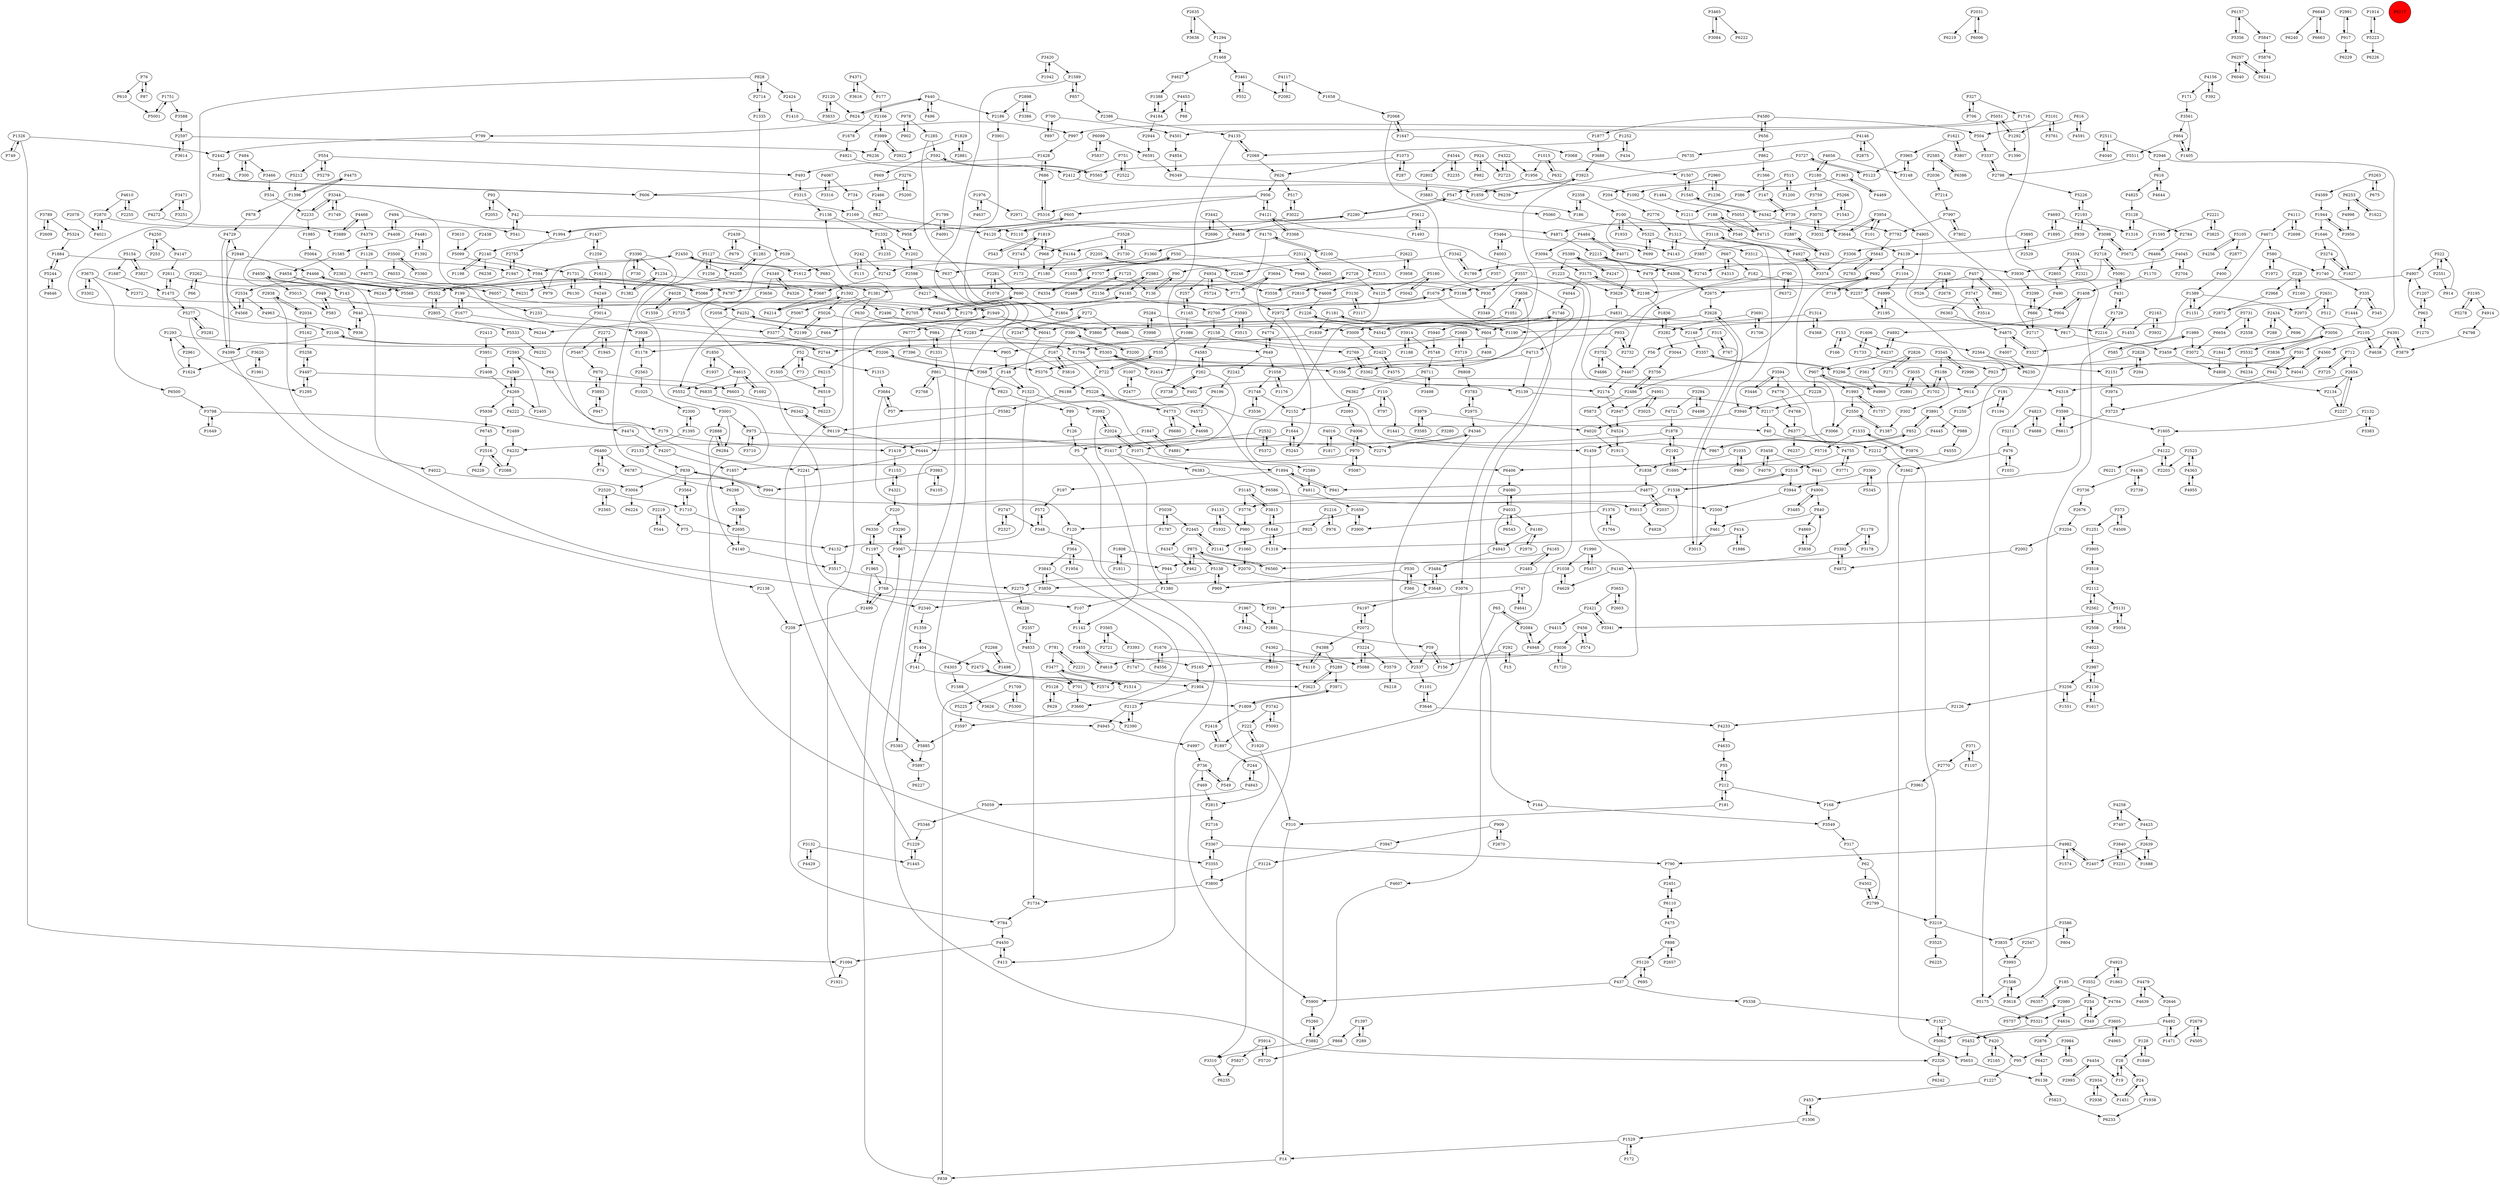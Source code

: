 digraph {
	P1428 -> P493
	P4445 -> P2212
	P2442 -> P3402
	P968 -> P1180
	P4877 -> P2037
	P1505 -> P6519
	P2072 -> P4197
	P2358 -> P100
	P1687 -> P1475
	P3761 -> P3101
	P1709 -> P5300
	P185 -> P6357
	P1007 -> P2477
	P4067 -> P734
	P4143 -> P1313
	P3992 -> P2024
	P2961 -> P1624
	P1559 -> P4028
	P504 -> P3337
	P89 -> P126
	P4466 -> P5066
	P5568 -> P4650
	P3175 -> P2198
	P1007 -> P402
	P839 -> P994
	P4450 -> P413
	P2609 -> P3789
	P1376 -> P1764
	P2523 -> P2203
	P4033 -> P4180
	P4197 -> P2072
	P2002 -> P4872
	P1252 -> P434
	P14 -> P838
	P768 -> P1197
	P4020 -> P1913
	P1436 -> P526
	P3974 -> P3723
	P2728 -> P4125
	P3648 -> P4197
	P2166 -> P3989
	P4140 -> P3517
	P2130 -> P2987
	P5062 -> P1527
	P4544 -> P2802
	P4222 -> P4474
	P2108 -> P4399
	P3302 -> P3675
	P534 -> P2233
	P1894 -> P197
	P335 -> P1444
	P4249 -> P3014
	P1993 -> P1757
	P2669 -> P1794
	P3464 -> P4003
	P1731 -> P6130
	P1809 -> P2418
	P420 -> P2165
	P2993 -> P4454
	P5087 -> P970
	P3465 -> P3084
	P1404 -> P141
	P4715 -> P188
	P4117 -> P1658
	P1897 -> P2418
	P2072 -> P3224
	P6298 -> P3380
	P790 -> P2451
	P1877 -> P3688
	P457 -> P3747
	P827 -> P2466
	P5827 -> P6235
	P594 -> P6243
	P2031 -> P6219
	P2423 -> P5376
	P2888 -> P6284
	P4875 -> P4007
	P4823 -> P3211
	P1605 -> P4122
	P4755 -> P3771
	P1397 -> P289
	P3594 -> P3446
	P1878 -> P2192
	P3274 -> P1627
	P4349 -> P4326
	P768 -> P2499
	P4501 -> P4854
	P686 -> P5316
	P1710 -> P2695
	P327 -> P1716
	P5131 -> P5054
	P4650 -> P5568
	P2203 -> P4122
	P979 -> P2450
	P4997 -> P736
	P4203 -> P1283
	P6215 -> P6835
	P4637 -> P1976
	P6603 -> P6223
	P6363 -> P4875
	P4237 -> P907
	P4347 -> P462
	P6257 -> P6040
	P1622 -> P6253
	P1734 -> P784
	P1256 -> P4609
	P5716 -> P1695
	P526 -> P904
	P1360 -> P1612
	P220 -> P3290
	P4798 -> P3879
	P5533 -> P6232
	P3014 -> P4249
	P390 -> P167
	P2934 -> P1451
	P857 -> P2386
	P994 -> P839
	P592 -> P669
	P100 -> P1933
	P1058 -> P1748
	P2565 -> P2520
	P2946 -> P3459
	P2268 -> P1498
	P2340 -> P1359
	P2280 -> P547
	P3442 -> P4858
	P2450 -> P594
	P4474 -> P4207
	P1259 -> P1437
	P2231 -> P781
	P294 -> P2828
	P1725 -> P136
	P4524 -> P1913
	P3742 -> P5093
	P949 -> P583
	P4147 -> P2611
	P949 -> P1279
	P2739 -> P4436
	P640 -> P936
	P1397 -> P868
	P167 -> P40
	P6648 -> P6240
	P2445 -> P2141
	P1316 -> P3128
	P3312 -> P3930
	P630 -> P984
	P3455 -> P5165
	P6130 -> P1731
	P4363 -> P2523
	P1857 -> P6298
	P2520 -> P2565
	P3688 -> P3923
	P4492 -> P1471
	P3390 -> P5013
	P722 -> P6188
	P3251 -> P3471
	P357 -> P1679
	P3056 -> P5532
	P3101 -> P3761
	P1659 -> P3900
	P1748 -> P2152
	P3938 -> P1178
	P4773 -> P5228
	P541 -> P42
	P2551 -> P522
	P4634 -> P2876
	P4170 -> P2100
	P1234 -> P1382
	P302 -> P1387
	P930 -> P3349
	P15 -> P292
	P670 -> P6603
	P3984 -> P365
	P3124 -> P3800
	P3836 -> P3056
	P371 -> P2770
	P2123 -> P2390
	P469 -> P2815
	P1417 -> P1380
	P5066 -> P4466
	P3393 -> P1747
	P3593 -> P3515
	P6611 -> P3599
	P1382 -> P1234
	P2408 -> P4269
	P5059 -> P5346
	P3219 -> P3835
	P4475 -> P107
	P5552 -> P3355
	P768 -> P291
	P484 -> P300
	P3922 -> P3989
	P1405 -> P864
	P522 -> P4907
	P771 -> P2972
	P1292 -> P1390
	P90 -> P136
	P580 -> P1972
	P2424 -> P1410
	P288 -> P2434
	P712 -> P3725
	P390 -> P3200
	P7214 -> P7997
	P1107 -> P371
	P291 -> P2681
	P4388 -> P4110
	P3001 -> P6284
	P1617 -> P2130
	P2469 -> P1725
	P4755 -> P2518
	P1094 -> P1921
	P2511 -> P2946
	P1390 -> P5051
	P669 -> P2466
	P3044 -> P3756
	P6215 -> P6519
	P6835 -> P6342
	P5105 -> P4256
	P3001 -> P2888
	P5015 -> P583
	P2611 -> P1475
	P1178 -> P2563
	P4185 -> P2700
	P3586 -> P3835
	P515 -> P1200
	P624 -> P440
	P924 -> P2723
	P2747 -> P348
	P958 -> P1202
	P4572 -> P4698
	P90 -> P4787
	P5154 -> P3827
	P2105 -> P591
	P3882 -> P5260
	P2888 -> P4140
	P366 -> P530
	P1533 -> P5716
	P191 -> P1250
	P2875 -> P4146
	P5064 -> P2363
	P153 -> P166
	P2451 -> P6110
	P4346 -> P2537
	P3710 -> P975
	P4945 -> P4997
	P1985 -> P5064
	P1895 -> P4693
	P909 -> P2670
	P6591 -> P6349
	P2654 -> P2227
	P3035 -> P2891
	P2805 -> P5533
	P3098 -> P2718
	P695 -> P5120
	P4892 -> P4237
	P3989 -> P6236
	P335 -> P345
	P7997 -> P7792
	P1073 -> P287
	P3833 -> P2120
	P2876 -> P6427
	P3594 -> P4776
	P3471 -> P4272
	P616 -> P4825
	P5731 -> P2558
	P2215 -> P4308
	P5 -> P310
	P840 -> P4869
	P1847 -> P4881
	P5175 -> P5321
	P6110 -> P2451
	P4774 -> P649
	P3771 -> P4755
	P3840 -> P3231
	P2034 -> P2938
	P3219 -> P3525
	P2718 -> P2675
	P4871 -> P2215
	P2216 -> P1729
	P197 -> P572
	P1990 -> P1038
	P3256 -> P1551
	P1388 -> P4184
	P414 -> P1886
	P2972 -> P1459
	P4122 -> P2203
	P1748 -> P3536
	P1649 -> P3798
	P1949 -> P6041
	P7997 -> P7802
	P4982 -> P2407
	P690 -> P1804
	P1252 -> P2069
	P2551 -> P914
	P6383 -> P6586
	P3965 -> P3148
	P4580 -> P1877
	P3588 -> P2597
	P4391 -> P3879
	P3022 -> P517
	P2523 -> P4363
	P1949 -> P6777
	P2973 -> P3056
	P2870 -> P1994
	P2439 -> P679
	P1170 -> P1408
	P1035 -> P860
	P3653 -> P2421
	P1709 -> P5225
	P4877 -> P3776
	P3725 -> P712
	P892 -> P457
	P1595 -> P5672
	P2558 -> P5731
	P1677 -> P199
	P3752 -> P4467
	P2763 -> P5643
	P6427 -> P6138
	P1176 -> P1058
	P28 -> P19
	P402 -> P57
	P3420 -> P1589
	P1545 -> P4342
	P6099 -> P5837
	P3310 -> P6235
	P1226 -> P604
	P5321 -> P5452
	P4321 -> P220
	P4045 -> P2704
	P683 -> P1592
	P1408 -> P904
	P4091 -> P1799
	P6480 -> P74
	P3586 -> P804
	P1223 -> P4607
	P253 -> P4250
	P4965 -> P3605
	P1313 -> P4143
	P3485 -> P4900
	P2744 -> P2108
	P3342 -> P90
	P2698 -> P4111
	P3605 -> P4965
	P494 -> P4408
	P7396 -> P5376
	P4122 -> P6221
	P3882 -> P3310
	P4823 -> P4688
	P2755 -> P1947
	P3743 -> P173
	P2205 -> P2742
	P5289 -> P3971
	P3838 -> P4869
	P4326 -> P4349
	P5200 -> P3276
	P5582 -> P6119
	P970 -> P4006
	P546 -> P433
	P2174 -> P2847
	P878 -> P4729
	P4170 -> P5066
	P692 -> P719
	P686 -> P1428
	P1624 -> P1293
	P948 -> P930
	P1285 -> P3009
	P4003 -> P357
	P6711 -> P3498
	P167 -> P3816
	P1313 -> P3940
	P4787 -> P2725
	P3827 -> P5154
	P2241 -> P5885
	P1538 -> P5013
	P1169 -> P958
	P4322 -> P1956
	P220 -> P6330
	P5565 -> P592
	P1878 -> P4881
	P57 -> P3684
	P1408 -> P817
	P5165 -> P1904
	P591 -> P942
	P5325 -> P3312
	P2550 -> P3066
	P2716 -> P3367
	P40 -> P2212
	P1592 -> P5026
	P110 -> P797
	P6157 -> P5356
	P24 -> P1451
	P1799 -> P4091
	P128 -> P28
	P5093 -> P3742
	P3561 -> P864
	P2414 -> P5303
	P4721 -> P1878
	P4023 -> P2987
	P5180 -> P4125
	P3368 -> P4121
	P4927 -> P3118
	P1976 -> P4637
	P1648 -> P3815
	P2585 -> P6386
	P2520 -> P1710
	P3500 -> P3360
	P3374 -> P4927
	P4121 -> P3368
	P4121 -> P956
	P1954 -> P364
	P6480 -> P6787
	P2439 -> P539
	P988 -> P4555
	P1331 -> P984
	P73 -> P52
	P4468 -> P3889
	P5091 -> P431
	P3392 -> P4145
	P3128 -> P2784
	P5324 -> P1884
	P4006 -> P970
	P408 -> P368
	P2991 -> P917
	P437 -> P5900
	P2407 -> P4982
	P3895 -> P2529
	P550 -> P3707
	P2321 -> P3334
	P272 -> P2347
	P3623 -> P5289
	P852 -> P867
	P3280 -> P1417
	P1179 -> P3178
	P1606 -> P1733
	P4075 -> P6057
	P3009 -> P2423
	P917 -> P2991
	P3296 -> P3357
	P2255 -> P4610
	P2037 -> P4877
	P3594 -> P3219
	P182 -> P2732
	P2180 -> P3759
	P3446 -> P3594
	P1417 -> P6383
	P1035 -> P1838
	P4901 -> P3025
	P956 -> P605
	P42 -> P541
	P6377 -> P4755
	P4654 -> P143
	P4346 -> P2274
	P4927 -> P3374
	P2126 -> P4233
	P3148 -> P3965
	P4497 -> P5258
	P3565 -> P3393
	P2140 -> P1731
	P898 -> P2657
	P624 -> P799
	P3646 -> P1101
	P1507 -> P1545
	P6560 -> P875
	P5837 -> P6099
	P2675 -> P2628
	P3859 -> P3843
	P2165 -> P420
	P2315 -> P2810
	P262 -> P3738
	P1730 -> P3528
	P4469 -> P1963
	P1396 -> P878
	P2872 -> P2148
	P4252 -> P5552
	P6057 -> P4543
	P2357 -> P4833
	P861 -> P823
	P4969 -> P907
	P4467 -> P2174
	P3118 -> P3857
	P530 -> P969
	P433 -> P479
	P2971 -> P4871
	P2728 -> P3558
	P1256 -> P5127
	P3905 -> P3518
	P816 -> P4591
	P1965 -> P768
	P368 -> P1323
	P5303 -> P1556
	P2802 -> P3883
	P2696 -> P3442
	P6253 -> P1622
	P6680 -> P4773
	P2300 -> P1395
	P1702 -> P5186
	P1731 -> P3687
	P4436 -> P3736
	P1819 -> P3743
	P3282 -> P3044
	P2327 -> P2747
	P939 -> P2193
	P242 -> P2742
	P3341 -> P2421
	P3117 -> P3130
	P5042 -> P5180
	P2450 -> P4203
	P4776 -> P4768
	P1747 -> P3623
	P616 -> P4644
	P3067 -> P944
	P3282 -> P1836
	P2603 -> P3653
	P4105 -> P3983
	P2654 -> P2134
	P2718 -> P5091
	P3954 -> P101
	P5284 -> P4542
	P6372 -> P760
	P5823 -> P6233
	P4825 -> P3128
	P4391 -> P4638
	P4999 -> P1195
	P2212 -> P1662
	P4313 -> P667
	P3658 -> P3362
	P3900 -> P1659
	P2134 -> P2227
	P3719 -> P6808
	P1259 -> P1613
	P2676 -> P3204
	P530 -> P366
	P2512 -> P4605
	P700 -> P897
	P2980 -> P5757
	P4481 -> P1392
	P292 -> P15
	P547 -> P186
	P3461 -> P552
	P1092 -> P1211
	P6777 -> P7396
	P1746 -> P4542
	P3646 -> P4233
	P799 -> P2442
	P1179 -> P3392
	P1216 -> P976
	P300 -> P484
	P3675 -> P6500
	P656 -> P862
	P3036 -> P1720
	P1829 -> P2881
	P1389 -> P1151
	P4203 -> P6231
	P3616 -> P4371
	P4041 -> P4560
	P1692 -> P4615
	P1678 -> P4921
	P626 -> P517
	P2705 -> P690
	P1894 -> P941
	P4833 -> P1734
	P1961 -> P3620
	P3727 -> P6239
	P42 -> P3110
	P136 -> P90
	P4923 -> P3552
	P4583 -> P262
	P440 -> P496
	P4125 -> P2589
	P1437 -> P2140
	P554 -> P493
	P2423 -> P4575
	P3951 -> P2408
	P4556 -> P1676
	P66 -> P3262
	P4120 -> P4164
	P5258 -> P4497
	P3545 -> P2996
	P1658 -> P2068
	P1606 -> P2564
	P1295 -> P4497
	P65 -> P549
	P3691 -> P1706
	P4773 -> P6680
	P4033 -> P4943
	P1956 -> P1092
	P862 -> P1566
	P1202 -> P2598
	P6257 -> P6241
	P461 -> P3013
	P4610 -> P2255
	P4256 -> P5105
	P3992 -> P1142
	P52 -> P1505
	P5748 -> P6711
	P861 -> P2768
	P5243 -> P1644
	P3094 -> P3175
	P208 -> P784
	P2563 -> P1025
	P1956 -> P547
	P3342 -> P1789
	P4633 -> P55
	P4484 -> P4071
	P2628 -> P3860
	P4615 -> P6603
	P5900 -> P5260
	P4693 -> P1316
	P2635 -> P3636
	P4544 -> P2235
	P191 -> P1194
	P5051 -> P997
	P2631 -> P512
	P52 -> P73
	P3110 -> P2280
	P3684 -> P120
	P2798 -> P3337
	P6444 -> P2241
	P2828 -> P294
	P3961 -> P168
	P1468 -> P3461
	P3465 -> P6222
	P413 -> P4450
	P349 -> P254
	P4007 -> P6230
	P2631 -> P2973
	P365 -> P3984
	P5511 -> P2798
	P2180 -> P4656
	P4342 -> P7792
	P327 -> P706
	P2516 -> P6228
	P3979 -> P3585
	P1751 -> P3588
	P736 -> P549
	P1250 -> P4445
	P3175 -> P4044
	P2486 -> P5873
	P734 -> P1169
	P4713 -> P1556
	P1498 -> P2268
	P4568 -> P2534
	P3118 -> P4927
	P244 -> P4843
	P5062 -> P2326
	P2158 -> P4583
	P2593 -> P64
	P4934 -> P3558
	P583 -> P949
	P3891 -> P988
	P2776 -> P1313
	P4184 -> P2944
	P2574 -> P2475
	P4269 -> P4222
	P4639 -> P4479
	P3893 -> P670
	P5091 -> P2718
	P936 -> P640
	P1914 -> P5223
	P5228 -> P4773
	P4269 -> P5939
	P907 -> P4969
	P904 -> P4892
	P3857 -> P1789
	P2898 -> P3386
	P2140 -> P1198
	P2622 -> P3958
	P3224 -> P5088
	P4591 -> P816
	P3274 -> P1740
	P5281 -> P5277
	P839 -> P3004
	P4033 -> P4080
	P6648 -> P6663
	P1165 -> P1086
	P2193 -> P3098
	P315 -> P56
	P5105 -> P2877
	P171 -> P3561
	P3983 -> P994
	P4858 -> P4164
	P186 -> P2358
	P3707 -> P4334
	P1285 -> P592
	P2593 -> P4569
	P4132 -> P3517
	P5277 -> P5281
	P610 -> P5001
	P2072 -> P4388
	P550 -> P948
	P5724 -> P4934
	P4609 -> P1226
	P2483 -> P4165
	P3334 -> P2321
	P1445 -> P1229
	P2635 -> P1294
	P2589 -> P4911
	P1945 -> P2272
	P1197 -> P1965
	P3327 -> P4875
	P93 -> P42
	P1236 -> P2960
	P4067 -> P3316
	P942 -> P591
	P5643 -> P2763
	P2489 -> P4232
	P550 -> P1033
	P5225 -> P3597
	P4955 -> P4363
	P4881 -> P1847
	P147 -> P739
	P5223 -> P1914
	P1679 -> P1279
	P3752 -> P4686
	P4040 -> P2511
	P3032 -> P3070
	P4688 -> P4823
	P3367 -> P3355
	P543 -> P1819
	P6654 -> P3072
	P1920 -> P2815
	P2714 -> P828
	P164 -> P3549
	P1729 -> P431
	P3618 -> P1508
	P4165 -> P6560
	P1180 -> P1381
	P3694 -> P5243
	P2421 -> P3341
	P3940 -> P4020
	P1894 -> P4911
	P400 -> P1389
	P1294 -> P1468
	P1437 -> P1259
	P3984 -> P95
	P2987 -> P2130
	P4453 -> P4184
	P3815 -> P1648
	P2268 -> P4303
	P1292 -> P5051
	P4041 -> P4318
	P3334 -> P2803
	P2386 -> P4135
	P860 -> P1035
	P3789 -> P5324
	P5939 -> P6745
	P2500 -> P461
	P626 -> P956
	P817 -> P3459
	P3653 -> P2603
	P100 -> P5325
	P3914 -> P5748
	P2372 -> P2705
	P1989 -> P3072
	P2132 -> P1605
	P1326 -> P749
	P4247 -> P5389
	P2105 -> P4638
	P1306 -> P453
	P4928 -> P1538
	P2024 -> P3992
	P6253 -> P4998
	P476 -> P1031
	P3195 -> P4914
	P3084 -> P3465
	P3066 -> P1459
	P2193 -> P939
	P1543 -> P5266
	P6138 -> P5823
	P3128 -> P1316
	P522 -> P2551
	P1451 -> P24
	P3067 -> P3290
	P76 -> P87
	P1283 -> P4203
	P6466 -> P1170
	P1126 -> P4075
	P5876 -> P6241
	P1453 -> P3327
	P2163 -> P1453
	P2562 -> P2112
	P5123 -> P3727
	P3458 -> P4079
	P6157 -> P5847
	P3290 -> P3067
	P2960 -> P1236
	P5914 -> P5720
	P1293 -> P905
	P3579 -> P6218
	P2198 -> P3175
	P2192 -> P1695
	P5467 -> P670
	P1441 -> P867
	P315 -> P767
	P4943 -> P3484
	P1038 -> P3859
	P978 -> P902
	P1181 -> P1190
	P2140 -> P6238
	P3377 -> P3206
	P272 -> P6486
	P2405 -> P2593
	P2466 -> P827
	P1716 -> P3618
	P2024 -> P1071
	P1033 -> P550
	P2228 -> P3940
	P3956 -> P1944
	P4607 -> P3882
	P456 -> P574
	P3025 -> P4901
	P2082 -> P4117
	P3687 -> P4214
	P2970 -> P4180
	P5051 -> P1292
	P4028 -> P4252
	P864 -> P1405
	P2877 -> P400
	P4784 -> P349
	P2803 -> P490
	P1592 -> P2496
	P1323 -> P4132
	P141 -> P701
	P494 -> P541
	P76 -> P610
	P1592 -> P4214
	P3825 -> P2221
	P3747 -> P6363
	P5120 -> P695
	P6586 -> P2500
	P898 -> P5120
	P3098 -> P5672
	P287 -> P1073
	P2768 -> P861
	P3518 -> P2112
	P3299 -> P666
	P1585 -> P4654
	P222 -> P1897
	P2679 -> P1471
	P4808 -> P2134
	P1545 -> P1507
	P605 -> P1994
	P4907 -> P3188
	P3675 -> P2372
	P4022 -> P3004
	P2100 -> P2315
	P2670 -> P909
	P2723 -> P4322
	P4497 -> P6835
	P5389 -> P3629
	P2242 -> P6196
	P143 -> P640
	P4269 -> P2405
	P5099 -> P594
	P614 -> P3891
	P5139 -> P2117
	P3068 -> P1507
	P749 -> P1326
	P1841 -> P4808
	P6357 -> P185
	P2272 -> P5467
	P2678 -> P1436
	P592 -> P5565
	P970 -> P1857
	P3132 -> P1445
	P5010 -> P4362
	P2326 -> P6242
	P1151 -> P1389
	P3296 -> P4318
	P262 -> P4583
	P1538 -> P2518
	P6006 -> P2031
	P4111 -> P4671
	P699 -> P5325
	P2068 -> P1647
	P3552 -> P254
	P4569 -> P4269
	P1335 -> P1283
	P222 -> P1920
	P1404 -> P2475
	P4901 -> P2847
	P120 -> P364
	P6711 -> P6362
	P4982 -> P790
	P1235 -> P1332
	P2695 -> P4140
	P606 -> P1169
	P2960 -> P204
	P2518 -> P3944
	P3383 -> P2132
	P1944 -> P3956
	P6041 -> P6406
	P212 -> P55
	P1829 -> P3922
	P4479 -> P4639
	P4003 -> P3464
	P904 -> P1408
	P115 -> P242
	P2233 -> P1985
	P2518 -> P1538
	P56 -> P4467
	P3315 -> P1136
	P2870 -> P4021
	P166 -> P153
	P1967 -> P2681
	P1181 -> P1839
	P2639 -> P2407
	P606 -> P3402
	P4156 -> P171
	P679 -> P2439
	P3178 -> P1179
	P4729 -> P2948
	P1648 -> P1318
	P4233 -> P4633
	P2550 -> P1387
	P5300 -> P1709
	P3599 -> P6611
	P310 -> P14
	P747 -> P4641
	P204 -> P2776
	P2186 -> P3901
	P3993 -> P1508
	P2938 -> P4022
	P1972 -> P580
	P4146 -> P6735
	P969 -> P5138
	P2508 -> P4023
	P852 -> P3891
	P1989 -> P585
	P5672 -> P3098
	P5940 -> P5748
	P640 -> P6244
	P4914 -> P4798
	P75 -> P4132
	P1190 -> P1181
	P5873 -> P4524
	P1211 -> P2486
	P4133 -> P1932
	P1921 -> P1949
	P168 -> P3549
	P3188 -> P2972
	P1315 -> P3684
	P6196 -> P4572
	P2219 -> P544
	P667 -> P182
	P760 -> P2198
	P6110 -> P475
	P897 -> P700
	P2108 -> P2744
	P153 -> P4237
	P1165 -> P257
	P4044 -> P1746
	P172 -> P1529
	P554 -> P5279
	P3195 -> P5278
	P4481 -> P1585
	P4408 -> P494
	P1646 -> P3274
	P4111 -> P2698
	P604 -> P1226
	P574 -> P456
	P4502 -> P2799
	P3691 -> P3282
	P3620 -> P1624
	P3224 -> P3579
	P2088 -> P2516
	P3838 -> P840
	P840 -> P461
	P515 -> P386
	P3954 -> P4905
	P1574 -> P4982
	P1804 -> P2283
	P1234 -> P1381
	P2272 -> P1945
	P1746 -> P3076
	P2534 -> P4963
	P1468 -> P4627
	P2084 -> P65
	P4729 -> P4399
	P52 -> P1315
	P5154 -> P1687
	P5289 -> P3623
	P2130 -> P1617
	P364 -> P1954
	P6330 -> P1197
	P2679 -> P4505
	P3362 -> P2769
	P947 -> P3893
	P4232 -> P2088
	P3883 -> P5060
	P2056 -> P2199
	P1749 -> P3344
	P4575 -> P2423
	P4854 -> P6349
	P5026 -> P2283
	P2227 -> P2654
	P440 -> P2186
	P3891 -> P852
	P868 -> P5720
	P3789 -> P2609
	P1937 -> P1850
	P199 -> P1677
	P6745 -> P2516
	P1251 -> P3905
	P3564 -> P1710
	P875 -> P462
	P2221 -> P1595
	P4121 -> P479
	P1551 -> P3256
	P2725 -> P6244
	P3022 -> P4120
	P3614 -> P2597
	P1963 -> P4469
	P490 -> P666
	P5060 -> P3644
	P414 -> P1318
	P1153 -> P4321
	P982 -> P924
	P4117 -> P2082
	P2123 -> P4945
	P126 -> P5
	P1716 -> P4501
	P1612 -> P2450
	P2120 -> P624
	P364 -> P3843
	P2198 -> P1836
	P74 -> P6480
	P914 -> P522
	P547 -> P2280
	P3130 -> P1804
	P179 -> P1419
	P984 -> P1331
	P3958 -> P2622
	P2881 -> P1829
	P2597 -> P6236
	P4214 -> P1592
	P1227 -> P453
	P3262 -> P143
	P1071 -> P1894
	P5847 -> P5876
	P1216 -> P925
	P4650 -> P5015
	P110 -> P1441
	P907 -> P1993
	P580 -> P1740
	P1789 -> P3342
	P59 -> P2537
	P701 -> P3660
	P7497 -> P4258
	P4016 -> P2274
	P5026 -> P2199
	P784 -> P4450
	P1904 -> P2123
	P496 -> P440
	P1306 -> P1529
	P649 -> P2242
	P3923 -> P1839
	P907 -> P2228
	P909 -> P3947
	P816 -> P504
	P823 -> P89
	P257 -> P1165
	P3013 -> P2628
	P4644 -> P616
	P101 -> P3954
	P5278 -> P3195
	P5352 -> P2805
	P453 -> P1306
	P1396 -> P4475
	P2274 -> P4346
	P2445 -> P4347
	P4934 -> P257
	P857 -> P1589
	P2975 -> P4346
	P3889 -> P4468
	P2769 -> P3362
	P3357 -> P3296
	P4139 -> P692
	P1527 -> P5062
	P4145 -> P4629
	P4638 -> P2105
	P1419 -> P1153
	P1740 -> P335
	P2486 -> P3756
	P1994 -> P2755
	P5372 -> P2532
	P1849 -> P128
	P1589 -> P5383
	P6220 -> P2357
	P4454 -> P2993
	P3528 -> P1730
	P4656 -> P3148
	P649 -> P1058
	P5653 -> P6138
	P3515 -> P3593
	P924 -> P982
	P4831 -> P817
	P5316 -> P686
	P4693 -> P1895
	P1676 -> P4110
	P4963 -> P2108
	P5260 -> P3882
	P3355 -> P3367
	P3558 -> P2728
	P4371 -> P177
	P2639 -> P1688
	P1195 -> P4999
	P1527 -> P420
	P902 -> P978
	P2412 -> P1859
	P2156 -> P2983
	P1932 -> P4133
	P667 -> P4313
	P1025 -> P2300
	P3256 -> P2126
	P4080 -> P4033
	P6735 -> P5565
	P3719 -> P2669
	P3477 -> P1514
	P4146 -> P2717
	P1178 -> P3938
	P4362 -> P5010
	P5186 -> P302
	P3200 -> P390
	P4362 -> P5088
	P4399 -> P2138
	P3466 -> P534
	P1644 -> P6444
	P2810 -> P2700
	P1886 -> P414
	P4905 -> P2216
	P3536 -> P1748
	P1566 -> P147
	P6386 -> P2585
	P440 -> P624
	P1293 -> P2961
	P730 -> P3390
	P3798 -> P2489
	P1136 -> P1332
	P963 -> P4907
	P177 -> P2166
	P3612 -> P1493
	P475 -> P898
	P692 -> P4609
	P2564 -> P6230
	P5389 -> P1223
	P956 -> P5316
	P2421 -> P4415
	P4342 -> P1545
	P4318 -> P3599
	P2233 -> P3344
	P3684 -> P57
	P371 -> P1107
	P1436 -> P2678
	P4872 -> P3392
	P4207 -> P1857
	P5223 -> P6226
	P2714 -> P1335
	P2215 -> P2745
	P348 -> P572
	P2826 -> P361
	P3076 -> P2574
	P1207 -> P963
	P700 -> P4501
	P475 -> P6110
	P2631 -> P2872
	P3979 -> P4020
	P939 -> P4139
	P3815 -> P3145
	P3498 -> P6711
	P781 -> P3477
	P3944 -> P2500
	P457 -> P892
	P4165 -> P2483
	P2646 -> P4492
	P4272 -> P3889
	P5277 -> P1295
	P4135 -> P3310
	P1395 -> P2133
	P4686 -> P3752
	P760 -> P6372
	P1060 -> P2070
	P457 -> P2257
	P2100 -> P4170
	P3344 -> P1794
	P3145 -> P3776
	P2704 -> P4045
	P1051 -> P5940
	P348 -> P413
	P1318 -> P1648
	P1229 -> P1445
	P3514 -> P3747
	P2669 -> P3719
	P1729 -> P2216
	P188 -> P546
	P4258 -> P7497
	P4454 -> P19
	P1799 -> P958
	P4164 -> P1180
	P3971 -> P1809
	P1229 -> P1136
	P3392 -> P4872
	P3362 -> P2174
	P1993 -> P2550
	P1038 -> P4629
	P2281 -> P1078
	P5131 -> P3341
	P3798 -> P1649
	P6543 -> P4033
	P1556 -> P5139
	P1381 -> P630
	P3204 -> P2002
	P3035 -> P1702
	P5279 -> P554
	P804 -> P3586
	P4252 -> P3860
	P1279 -> P464
	P188 -> P4715
	P1787 -> P5039
	P706 -> P327
	P2148 -> P3357
	P5138 -> P2275
	P4184 -> P1388
	P1859 -> P3923
	P933 -> P2732
	P2158 -> P2769
	P4900 -> P840
	P1613 -> P4249
	P4998 -> P3956
	P1720 -> P3036
	P4646 -> P5244
	P1326 -> P1094
	P368 -> P3206
	P373 -> P1251
	P2799 -> P4502
	P3557 -> P4713
	P554 -> P5212
	P6406 -> P4080
	P535 -> P722
	P2742 -> P3687
	P4589 -> P1944
	P5053 -> P4715
	P1942 -> P1967
	P4921 -> P2412
	P1695 -> P2192
	P4016 -> P1817
	P4629 -> P1038
	P2280 -> P3110
	P3294 -> P4721
	P199 -> P1233
	P1884 -> P1947
	P4021 -> P2870
	P5338 -> P1527
	P2496 -> P2148
	P2151 -> P3974
	P2537 -> P1101
	P944 -> P1380
	P59 -> P156
	P978 -> P1285
	P4250 -> P4147
	P1197 -> P6330
	P3675 -> P3302
	P4615 -> P1692
	P4071 -> P4484
	P1475 -> P2611
	P4610 -> P2870
	P2221 -> P3825
	P3459 -> P4808
	P2084 -> P4948
	P2163 -> P3932
	P3658 -> P1051
	P3471 -> P3251
	P2117 -> P6377
	P3835 -> P3993
	P2948 -> P4466
	P2180 -> P3032
	P544 -> P2219
	P3742 -> P222
	P4907 -> P1207
	P5263 -> P4589
	P1194 -> P191
	P2132 -> P3383
	P6342 -> P6119
	P3694 -> P771
	P3561 -> P1405
	P6040 -> P6257
	P3072 -> P4041
	P1725 -> P2469
	P254 -> P349
	P751 -> P2522
	P6519 -> P6223
	P464 -> P1178
	P2138 -> P208
	P2983 -> P2156
	P19 -> P28
	P4948 -> P2084
	P2972 -> P4774
	P2499 -> P208
	P433 -> P2887
	P2363 -> P4787
	P2717 -> P5175
	P6808 -> P3783
	P3660 -> P3597
	P7802 -> P7997
	P3402 -> P606
	P3901 -> P3816
	P1808 -> P2070
	P1380 -> P107
	P1976 -> P2971
	P3276 -> P606
	P690 -> P2705
	P1662 -> P5653
	P2611 -> P6243
	P4466 -> P2534
	P1679 -> P164
	P1811 -> P1808
	P1314 -> P4368
	P3367 -> P790
	P1323 -> P3992
	P1270 -> P963
	P4671 -> P1151
	P373 -> P4509
	P5263 -> P675
	P2112 -> P2562
	P1392 -> P4481
	P4505 -> P2679
	P4133 -> P980
	P3380 -> P2695
	P4560 -> P4041
	P1086 -> P535
	P1819 -> P543
	P1588 -> P3626
	P173 -> P3188
	P1071 -> P2024
	P2564 -> P2151
	P3876 -> P1533
	P3989 -> P3922
	P3344 -> P2233
	P3629 -> P4831
	P4843 -> P5059
	P4180 -> P2970
	P968 -> P1819
	P5356 -> P6157
	P2934 -> P2936
	P7792 -> P5643
	P479 -> P614
	P4250 -> P253
	P3355 -> P3800
	P2031 -> P6006
	P3484 -> P3648
	P3930 -> P3299
	P345 -> P335
	P2347 -> P272
	P2275 -> P6220
	P3626 -> P2390
	P4450 -> P1094
	P1990 -> P5457
	P1702 -> P2117
	P4363 -> P4955
	P980 -> P1060
	P2980 -> P4634
	P3455 -> P4618
	P976 -> P1216
	P3344 -> P1749
	P2654 -> P402
	P2770 -> P3961
	P3759 -> P3070
	P637 -> P4945
	P4618 -> P3455
	P431 -> P5091
	P739 -> P147
	P517 -> P3022
	P963 -> P1270
	P1389 -> P941
	P2585 -> P2036
	P1104 -> P4999
	P262 -> P5
	P2160 -> P229
	P1389 -> P2973
	P3656 -> P2056
	P2257 -> P1195
	P4656 -> P2180
	P1508 -> P3618
	P1078 -> P2281
	P875 -> P5138
	P1529 -> P14
	P4475 -> P1396
	P55 -> P212
	P1621 -> P3807
	P3549 -> P317
	P3316 -> P4067
	P3840 -> P1688
	P93 -> P2053
	P3843 -> P3859
	P632 -> P1015
	P2732 -> P933
	P456 -> P3036
	P181 -> P310
	P3860 -> P4252
	P4615 -> P5552
	P591 -> P923
	P1863 -> P4923
	P2036 -> P7214
	P4436 -> P2739
	P3294 -> P4498
	P5325 -> P699
	P5885 -> P5897
	P1850 -> P4615
	P666 -> P3299
	P5532 -> P6234
	P3517 -> P2275
	P5127 -> P637
	P4654 -> P199
	P864 -> P5511
	P4033 -> P6543
	P1947 -> P2755
	P3783 -> P2975
	P975 -> P1417
	P181 -> P212
	P167 -> P148
	P3442 -> P2696
	P3727 -> P5123
	P2657 -> P898
	P828 -> P2424
	P6119 -> P6444
	P2828 -> P3296
	P242 -> P115
	P4399 -> P4729
	P2141 -> P2445
	P1031 -> P476
	P3747 -> P3514
	P2747 -> P2327
	P5914 -> P5827
	P1676 -> P4556
	P4492 -> P5062
	P4773 -> P4698
	P2700 -> P2158
	P3895 -> P3306
	P4999 -> P944
	P5128 -> P1809
	P905 -> P148
	P4349 -> P3656
	P5376 -> P5228
	P3206 -> P368
	P2477 -> P1007
	P970 -> P5087
	P1938 -> P6233
	P1647 -> P3068
	P5039 -> P1787
	P493 -> P3315
	P5643 -> P2745
	P6099 -> P6591
	P1994 -> P605
	P4237 -> P4892
	P3597 -> P5885
	P1475 -> P5277
	P2987 -> P3256
	P1200 -> P515
	P2695 -> P3380
	P1410 -> P997
	P2070 -> P3648
	P4371 -> P3616
	P2219 -> P75
	P3776 -> P980
	P712 -> P2654
	P229 -> P2968
	P3276 -> P5200
	P2681 -> P59
	P3620 -> P1961
	P827 -> P4120
	P696 -> P1841
	P5266 -> P1543
	P5757 -> P2980
	P3965 -> P5123
	P3914 -> P1188
	P4217 -> P1949
	P1493 -> P3612
	P5120 -> P437
	P431 -> P1729
	P1897 -> P244
	P2499 -> P768
	P2532 -> P5372
	P128 -> P1849
	P1706 -> P3691
	P1188 -> P3914
	P875 -> P6560
	P6362 -> P2093
	P3723 -> P6611
	P3644 -> P3954
	P100 -> P546
	P3738 -> P262
	P1808 -> P1811
	P5162 -> P5258
	P2390 -> P2123
	P6284 -> P2888
	P3500 -> P6033
	P2511 -> P4040
	P6033 -> P6231
	P62 -> P2799
	P3923 -> P1859
	P867 -> P852
	P736 -> P469
	P5180 -> P5042
	P4269 -> P4569
	P975 -> P3710
	P2968 -> P2872
	P3130 -> P3117
	P1042 -> P3420
	P3557 -> P930
	P3056 -> P3836
	P437 -> P5338
	P1644 -> P5243
	P5039 -> P2445
	P1794 -> P722
	P1764 -> P1376
	P4641 -> P747
	P4698 -> P1419
	P2826 -> P271
	P3337 -> P2798
	P2799 -> P3219
	P1331 -> P861
	P4833 -> P2357
	P861 -> P2326
	P3458 -> P641
	P1332 -> P1235
	P5266 -> P4342
	P148 -> P838
	P4079 -> P3458
	P4045 -> P3930
	P3593 -> P6041
	P1836 -> P3282
	P3998 -> P5284
	P1963 -> P1092
	P1514 -> P3477
	P2805 -> P5352
	P767 -> P315
	P4875 -> P3327
	P539 -> P2340
	P2948 -> P4568
	P4497 -> P1295
	P1381 -> P5067
	P5383 -> P5897
	P3464 -> P4143
	P1223 -> P3629
	P4498 -> P3294
	P6241 -> P6257
	P24 -> P1938
	P1933 -> P100
	P3800 -> P1734
	P1733 -> P923
	P2205 -> P2246
	P5067 -> P3377
	P484 -> P3466
	P3420 -> P1042
	P4831 -> P604
	P722 -> P535
	P549 -> P736
	P4843 -> P244
	P156 -> P59
	P2069 -> P626
	P2946 -> P616
	P4858 -> P1360
	P87 -> P76
	P649 -> P4774
	P2622 -> P2246
	P4388 -> P5289
	P1627 -> P3274
	P3932 -> P2163
	P3585 -> P3979
	P4258 -> P4425
	P1332 -> P1202
	P1326 -> P2442
	P2898 -> P2186
	P5284 -> P3998
	P2192 -> P1878
	P4453 -> P88
	P271 -> P2826
	P1688 -> P2639
	P4110 -> P4388
	P3014 -> P2241
	P2120 -> P3833
	P1817 -> P4016
	P1428 -> P686
	P3036 -> P4618
	P3807 -> P1621
	P4185 -> P4543
	P4605 -> P2512
	P1847 -> P4232
	P1733 -> P1606
	P2413 -> P3951
	P1659 -> P120
	P6188 -> P5582
	P229 -> P2160
	P1965 -> P2499
	P4139 -> P1104
	P2936 -> P2934
	P4391 -> P4560
	P4303 -> P1588
	P2358 -> P186
	P4321 -> P1153
	P797 -> P110
	P62 -> P4502
	P670 -> P3893
	P3947 -> P3124
	P1589 -> P857
	P3599 -> P1605
	P3612 -> P4858
	P771 -> P3694
	P392 -> P4156
	P2246 -> P2205
	P4135 -> P2069
	P1529 -> P172
	P254 -> P5321
	P1484 -> P5053
	P1459 -> P5165
	P462 -> P875
	P839 -> P3564
	P6486 -> P649
	P1819 -> P968
	P1920 -> P222
	P2562 -> P2508
	P4869 -> P3838
	P3132 -> P4429
	P3386 -> P2898
	P2438 -> P5099
	P100 -> P699
	P2532 -> P1071
	P552 -> P3461
	P512 -> P2631
	P1751 -> P5001
	P3816 -> P167
	P997 -> P1428
	P5127 -> P3001
	P107 -> P1142
	P2283 -> P5303
	P420 -> P95
	P572 -> P348
	P3954 -> P3644
	P1142 -> P3455
	P6663 -> P6648
	P923 -> P614
	P4543 -> P4185
	P1508 -> P5175
	P3001 -> P975
	P3736 -> P2676
	P6377 -> P6237
	P3390 -> P730
	P1058 -> P1176
	P3211 -> P476
	P2450 -> P1612
	P1314 -> P1190
	P2283 -> P6215
	P3004 -> P6224
	P4934 -> P5724
	P3879 -> P4391
	P838 -> P3067
	P292 -> P156
	P963 -> P1207
	P4429 -> P3132
	P4180 -> P4943
	P289 -> P1397
	P1757 -> P1993
	P2199 -> P5026
	P2152 -> P1644
	P4479 -> P2646
	P5346 -> P1229
	P2598 -> P4217
	P4334 -> P3707
	P1838 -> P4877
	P386 -> P1211
	P3545 -> P5186
	P65 -> P2084
	P2434 -> P696
	P3360 -> P3500
	P2053 -> P93
	P4509 -> P373
	P4542 -> P1746
	P2512 -> P637
	P434 -> P1252
	P5013 -> P4928
	P3145 -> P3815
	P5127 -> P1256
	P2516 -> P2088
	P5212 -> P1396
	P110 -> P2152
	P28 -> P24
	P148 -> P1323
	P1101 -> P3646
	P4911 -> P1659
	P3101 -> P1292
	P5389 -> P4247
	P4982 -> P1574
	P3565 -> P2721
	P5226 -> P2193
	P2628 -> P3013
	P3648 -> P3484
	P2996 -> P3545
	P2938 -> P2034
	P5088 -> P3224
	P2983 -> P4185
	P4580 -> P656
	P2475 -> P2574
	P629 -> P5128
	P4468 -> P4379
	P1015 -> P1956
	P2534 -> P4568
	P4146 -> P2875
	P1949 -> P4217
	P1677 -> P3938
	P4484 -> P3094
	P3528 -> P968
	P3390 -> P1382
	P361 -> P4969
	P1198 -> P2140
	P2166 -> P1678
	P2034 -> P5162
	P95 -> P1227
	P4580 -> P504
	P3893 -> P947
	P1621 -> P3965
	P2798 -> P5226
	P5303 -> P2414
	P5186 -> P1702
	P4768 -> P6377
	P2117 -> P40
	P1884 -> P5244
	P5457 -> P1990
	P3859 -> P2340
	P1387 -> P2550
	P3707 -> P771
	P1395 -> P2300
	P6119 -> P6342
	P3610 -> P5099
	P2547 -> P3993
	P4322 -> P2723
	P3983 -> P4105
	P656 -> P4580
	P751 -> P2412
	P4156 -> P392
	P1646 -> P1627
	P1710 -> P3564
	P942 -> P3723
	P4379 -> P1126
	P2847 -> P4524
	P1359 -> P1404
	P666 -> P2717
	P3756 -> P2486
	P3300 -> P5345
	P4627 -> P1388
	P692 -> P3066
	P4368 -> P1314
	P1533 -> P3876
	P4900 -> P3485
	P5345 -> P3300
	P1015 -> P632
	P212 -> P181
	P3636 -> P2635
	P2068 -> P2414
	P2529 -> P3895
	P736 -> P5900
	P2078 -> P4021
	P3644 -> P4139
	P539 -> P683
	P185 -> P4784
	P1809 -> P3971
	P1233 -> P3377
	P675 -> P5263
	P3349 -> P3557
	P828 -> P936
	P2522 -> P751
	P5001 -> P1751
	P4923 -> P1863
	P5720 -> P5914
	P3477 -> P701
	P317 -> P62
	P476 -> P1662
	P6349 -> P6239
	P2721 -> P3565
	P88 -> P4453
	P2475 -> P1904
	P3461 -> P2082
	P4425 -> P2639
	P1279 -> P1679
	P2418 -> P1897
	P4555 -> P6406
	P182 -> P2257
	P2193 -> P5226
	P2784 -> P6466
	P739 -> P2887
	P4671 -> P580
	P2112 -> P5131
	P747 -> P291
	P2944 -> P6591
	P2093 -> P4006
	P1647 -> P2068
	P64 -> P179
	P3070 -> P3032
	P3231 -> P3840
	P6500 -> P3798
	P2887 -> P433
	P2281 -> P690
	P2815 -> P2716
	P1839 -> P2744
	P1471 -> P4492
	P3390 -> P1234
	P3262 -> P66
	P594 -> P979
	P4028 -> P1559
	P6787 -> P6298
	P719 -> P692
	P3605 -> P5452
	P5128 -> P629
	P2434 -> P288
	P5897 -> P6227
	P3525 -> P6225
	P781 -> P2231
	P925 -> P2141
	P3843 -> P3660
	P828 -> P2714
	P2235 -> P4544
	P4713 -> P5139
	P2745 -> P2215
	P4415 -> P4948
	P5244 -> P1884
	P591 -> P2151
	P1850 -> P1937
	P3070 -> P4871
	P1947 -> P5352
	P212 -> P168
	P5138 -> P969
	P917 -> P6229
	P933 -> P3752
	P5244 -> P4646
	P5054 -> P5131
	P956 -> P4121
	P2133 -> P839
	P604 -> P408
	P2891 -> P3035
	P1444 -> P2105
	P2069 -> P4135
	P3306 -> P3374
	P641 -> P4900
	P585 -> P1989
	P1376 -> P3900
	P5731 -> P6654
	P1051 -> P3658
	P2597 -> P3614
	P933 -> P905
	P1967 -> P1942
	P2975 -> P3783
	P941 -> P1894
	P1073 -> P626
	P1944 -> P1646
	P5452 -> P5653
	P2628 -> P3009
	P4308 -> P2675
	P3300 -> P3944
	P1913 -> P1838
	P141 -> P1404
	P6217 [shape=circle]
	P6217 [style=filled]
	P6217 [fillcolor=red]
}